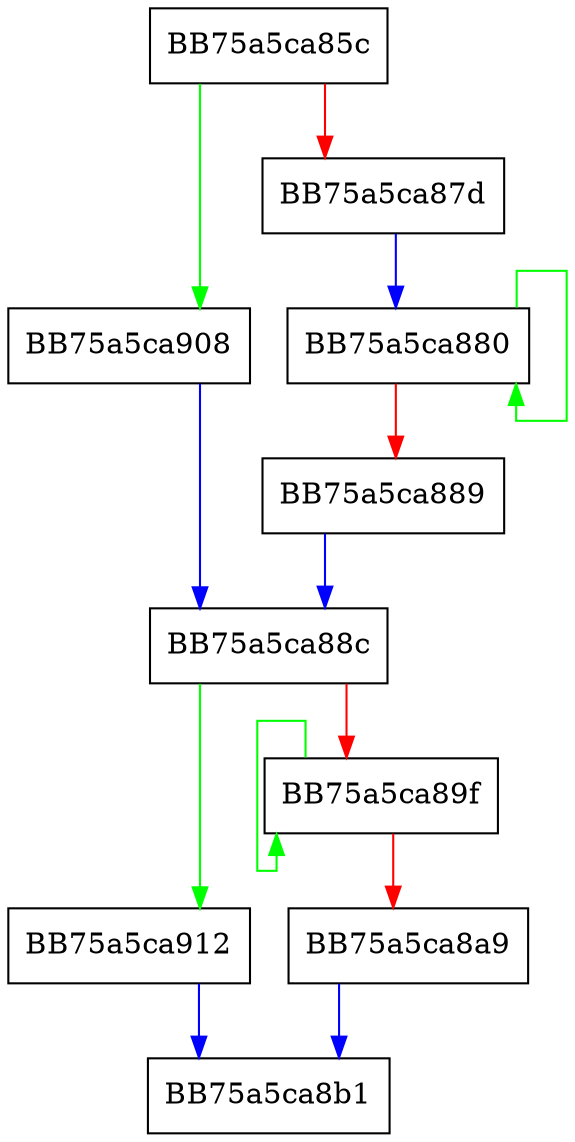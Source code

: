 digraph WPP_SF_SsL {
  node [shape="box"];
  graph [splines=ortho];
  BB75a5ca85c -> BB75a5ca908 [color="green"];
  BB75a5ca85c -> BB75a5ca87d [color="red"];
  BB75a5ca87d -> BB75a5ca880 [color="blue"];
  BB75a5ca880 -> BB75a5ca880 [color="green"];
  BB75a5ca880 -> BB75a5ca889 [color="red"];
  BB75a5ca889 -> BB75a5ca88c [color="blue"];
  BB75a5ca88c -> BB75a5ca912 [color="green"];
  BB75a5ca88c -> BB75a5ca89f [color="red"];
  BB75a5ca89f -> BB75a5ca89f [color="green"];
  BB75a5ca89f -> BB75a5ca8a9 [color="red"];
  BB75a5ca8a9 -> BB75a5ca8b1 [color="blue"];
  BB75a5ca908 -> BB75a5ca88c [color="blue"];
  BB75a5ca912 -> BB75a5ca8b1 [color="blue"];
}